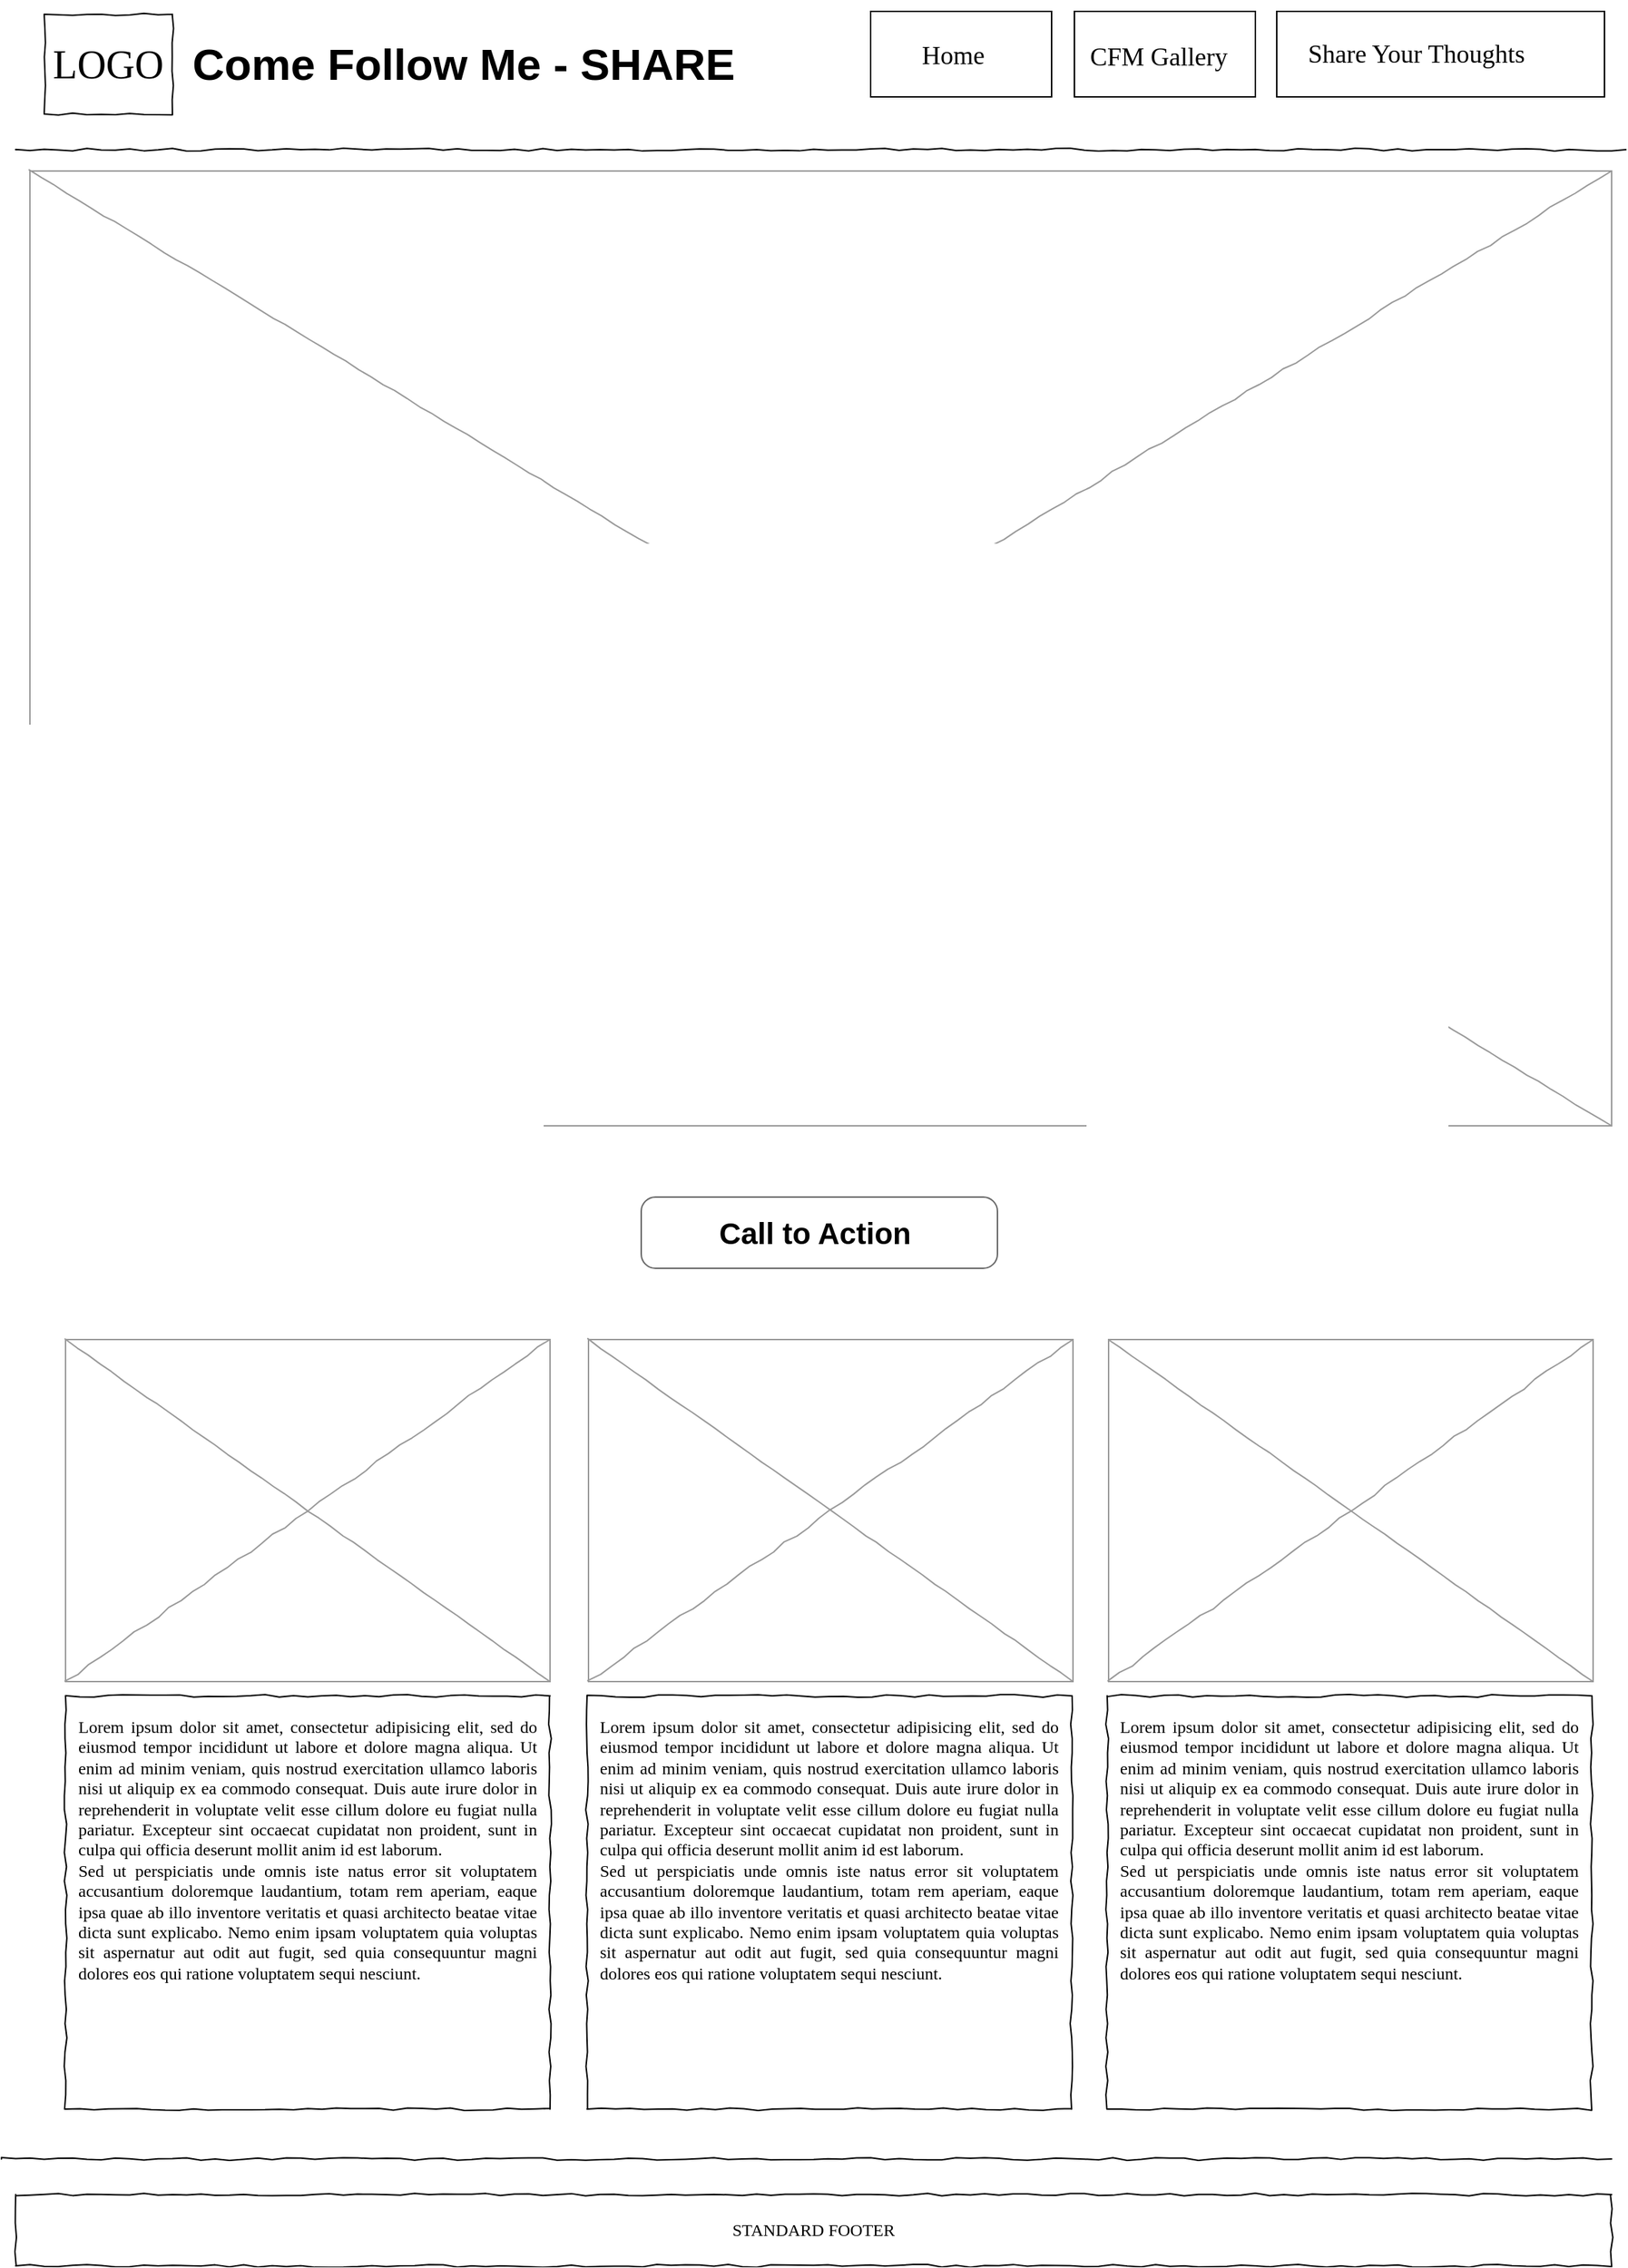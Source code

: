 <mxfile version="26.2.13" pages="2">
  <diagram name="Page-1" id="03018318-947c-dd8e-b7a3-06fadd420f32">
    <mxGraphModel dx="3570" dy="2000" grid="1" gridSize="10" guides="1" tooltips="1" connect="1" arrows="1" fold="1" page="1" pageScale="1" pageWidth="1169" pageHeight="827" background="none" math="0" shadow="0">
      <root>
        <mxCell id="0" />
        <mxCell id="1" parent="0" />
        <mxCell id="677b7b8949515195-2" value="LOGO" style="whiteSpace=wrap;html=1;rounded=0;shadow=0;labelBackgroundColor=none;strokeWidth=1;fontFamily=Verdana;fontSize=28;align=center;comic=1;" parent="1" vertex="1">
          <mxGeometry x="40" y="50" width="90" height="70" as="geometry" />
        </mxCell>
        <mxCell id="677b7b8949515195-9" value="" style="line;strokeWidth=1;html=1;rounded=0;shadow=0;labelBackgroundColor=none;fillColor=none;fontFamily=Verdana;fontSize=14;fontColor=#000000;align=center;comic=1;" parent="1" vertex="1">
          <mxGeometry x="10" y="1550" width="1130" height="10" as="geometry" />
        </mxCell>
        <mxCell id="677b7b8949515195-10" value="STANDARD FOOTER" style="whiteSpace=wrap;html=1;rounded=0;shadow=0;labelBackgroundColor=none;strokeWidth=1;fillColor=none;fontFamily=Verdana;fontSize=12;align=center;comic=1;" parent="1" vertex="1">
          <mxGeometry x="20" y="1580" width="1120" height="50" as="geometry" />
        </mxCell>
        <mxCell id="677b7b8949515195-15" value="&lt;div style=&quot;text-align: justify&quot;&gt;&lt;span&gt;Lorem ipsum dolor sit amet, consectetur adipisicing elit, sed do eiusmod tempor incididunt ut labore et dolore magna aliqua. Ut enim ad minim veniam, quis nostrud exercitation ullamco laboris nisi ut aliquip ex ea commodo consequat. Duis aute irure dolor in reprehenderit in voluptate velit esse cillum dolore eu fugiat nulla pariatur. Excepteur sint occaecat cupidatat non proident, sunt in culpa qui officia deserunt mollit anim id est laborum.&lt;/span&gt;&lt;/div&gt;&lt;div style=&quot;text-align: justify&quot;&gt;&lt;span&gt;Sed ut perspiciatis unde omnis iste natus error sit voluptatem accusantium doloremque laudantium, totam rem aperiam, eaque ipsa quae ab illo inventore veritatis et quasi architecto beatae vitae dicta sunt explicabo. Nemo enim ipsam voluptatem quia voluptas sit aspernatur aut odit aut fugit, sed quia consequuntur magni dolores eos qui ratione voluptatem sequi nesciunt.&amp;nbsp;&lt;/span&gt;&lt;/div&gt;" style="whiteSpace=wrap;html=1;rounded=0;shadow=0;labelBackgroundColor=none;strokeWidth=1;fillColor=none;fontFamily=Verdana;fontSize=12;align=center;verticalAlign=top;spacing=10;comic=1;" parent="1" vertex="1">
          <mxGeometry x="55" y="1230" width="340" height="290" as="geometry" />
        </mxCell>
        <mxCell id="677b7b8949515195-16" value="" style="verticalLabelPosition=bottom;shadow=0;dashed=0;align=center;html=1;verticalAlign=top;strokeWidth=1;shape=mxgraph.mockup.graphics.simpleIcon;strokeColor=#999999;rounded=0;labelBackgroundColor=none;fontFamily=Verdana;fontSize=14;fontColor=#000000;comic=1;" parent="1" vertex="1">
          <mxGeometry x="30" y="160" width="1110" height="670" as="geometry" />
        </mxCell>
        <mxCell id="RUSAgiBCUKpehiUPE0wD-5" value="&lt;font style=&quot;color: rgb(0, 0, 0); font-size: 21px;&quot;&gt;Call to Action&amp;nbsp;&lt;/font&gt;" style="strokeWidth=1;shadow=0;dashed=0;align=center;html=1;shape=mxgraph.mockup.buttons.button;strokeColor=#666666;fontColor=#ffffff;mainText=;buttonStyle=round;fontSize=17;fontStyle=1;fillColor=none;whiteSpace=wrap;" vertex="1" parent="1">
          <mxGeometry x="459" y="880" width="250" height="50" as="geometry" />
        </mxCell>
        <mxCell id="RUSAgiBCUKpehiUPE0wD-6" value="" style="line;strokeWidth=1;html=1;rounded=0;shadow=0;labelBackgroundColor=none;fillColor=none;fontFamily=Verdana;fontSize=14;fontColor=#000000;align=center;comic=1;" vertex="1" parent="1">
          <mxGeometry x="20" y="140" width="1130" height="10" as="geometry" />
        </mxCell>
        <mxCell id="RUSAgiBCUKpehiUPE0wD-7" value="" style="group" vertex="1" connectable="0" parent="1">
          <mxGeometry x="620" y="48" width="127" height="60" as="geometry" />
        </mxCell>
        <mxCell id="RUSAgiBCUKpehiUPE0wD-3" value="" style="rounded=0;whiteSpace=wrap;html=1;" vertex="1" parent="RUSAgiBCUKpehiUPE0wD-7">
          <mxGeometry width="127" height="60" as="geometry" />
        </mxCell>
        <mxCell id="677b7b8949515195-4" value="&lt;span style=&quot;font-size: 18px;&quot;&gt;Home&lt;/span&gt;" style="text;html=1;points=[];align=left;verticalAlign=top;spacingTop=-4;fontSize=14;fontFamily=Verdana" parent="RUSAgiBCUKpehiUPE0wD-7" vertex="1">
          <mxGeometry x="33.75" y="18" width="63.5" height="20" as="geometry" />
        </mxCell>
        <mxCell id="RUSAgiBCUKpehiUPE0wD-8" value="" style="group" vertex="1" connectable="0" parent="1">
          <mxGeometry x="745" y="47" width="140" height="60" as="geometry" />
        </mxCell>
        <mxCell id="RUSAgiBCUKpehiUPE0wD-35" value="" style="group" vertex="1" connectable="0" parent="RUSAgiBCUKpehiUPE0wD-8">
          <mxGeometry x="20" width="127" height="60" as="geometry" />
        </mxCell>
        <mxCell id="RUSAgiBCUKpehiUPE0wD-9" value="" style="rounded=0;whiteSpace=wrap;html=1;" vertex="1" parent="RUSAgiBCUKpehiUPE0wD-35">
          <mxGeometry x="-2" y="1" width="127" height="60" as="geometry" />
        </mxCell>
        <mxCell id="RUSAgiBCUKpehiUPE0wD-10" value="&lt;font style=&quot;font-size: 18px;&quot;&gt;CFM Gallery&lt;/font&gt;" style="text;html=1;points=[];align=left;verticalAlign=top;spacingTop=-4;fontSize=14;fontFamily=Verdana" vertex="1" parent="RUSAgiBCUKpehiUPE0wD-35">
          <mxGeometry x="6.75" y="20" width="108.25" height="20" as="geometry" />
        </mxCell>
        <mxCell id="RUSAgiBCUKpehiUPE0wD-16" value="" style="group" vertex="1" connectable="0" parent="1">
          <mxGeometry x="1060" y="40" width="90" height="60" as="geometry" />
        </mxCell>
        <mxCell id="RUSAgiBCUKpehiUPE0wD-36" value="" style="group" vertex="1" connectable="0" parent="RUSAgiBCUKpehiUPE0wD-16">
          <mxGeometry x="-155" y="8" width="230" height="60" as="geometry" />
        </mxCell>
        <mxCell id="RUSAgiBCUKpehiUPE0wD-17" value="" style="rounded=0;whiteSpace=wrap;html=1;container=0;" vertex="1" parent="RUSAgiBCUKpehiUPE0wD-36">
          <mxGeometry width="230" height="60" as="geometry" />
        </mxCell>
        <mxCell id="RUSAgiBCUKpehiUPE0wD-18" value="&lt;font style=&quot;font-size: 18px;&quot;&gt;Share Your Thoughts&lt;/font&gt;" style="text;html=1;points=[];align=left;verticalAlign=top;spacingTop=-4;fontSize=14;fontFamily=Verdana;container=0;" vertex="1" collapsed="1" parent="RUSAgiBCUKpehiUPE0wD-36">
          <mxGeometry x="20" y="17" width="200" height="30" as="geometry">
            <mxRectangle x="-130" y="27" width="190" height="20" as="alternateBounds" />
          </mxGeometry>
        </mxCell>
        <mxCell id="RUSAgiBCUKpehiUPE0wD-21" value="" style="verticalLabelPosition=bottom;shadow=0;dashed=0;align=center;html=1;verticalAlign=top;strokeWidth=1;shape=mxgraph.mockup.graphics.simpleIcon;strokeColor=#999999;rounded=0;labelBackgroundColor=none;fontFamily=Verdana;fontSize=14;fontColor=#000000;comic=1;" vertex="1" parent="1">
          <mxGeometry x="55" y="980" width="340" height="240" as="geometry" />
        </mxCell>
        <mxCell id="RUSAgiBCUKpehiUPE0wD-22" value="&lt;div style=&quot;text-align: justify&quot;&gt;&lt;span&gt;Lorem ipsum dolor sit amet, consectetur adipisicing elit, sed do eiusmod tempor incididunt ut labore et dolore magna aliqua. Ut enim ad minim veniam, quis nostrud exercitation ullamco laboris nisi ut aliquip ex ea commodo consequat. Duis aute irure dolor in reprehenderit in voluptate velit esse cillum dolore eu fugiat nulla pariatur. Excepteur sint occaecat cupidatat non proident, sunt in culpa qui officia deserunt mollit anim id est laborum.&lt;/span&gt;&lt;/div&gt;&lt;div style=&quot;text-align: justify&quot;&gt;&lt;span&gt;Sed ut perspiciatis unde omnis iste natus error sit voluptatem accusantium doloremque laudantium, totam rem aperiam, eaque ipsa quae ab illo inventore veritatis et quasi architecto beatae vitae dicta sunt explicabo. Nemo enim ipsam voluptatem quia voluptas sit aspernatur aut odit aut fugit, sed quia consequuntur magni dolores eos qui ratione voluptatem sequi nesciunt.&amp;nbsp;&lt;/span&gt;&lt;/div&gt;" style="whiteSpace=wrap;html=1;rounded=0;shadow=0;labelBackgroundColor=none;strokeWidth=1;fillColor=none;fontFamily=Verdana;fontSize=12;align=center;verticalAlign=top;spacing=10;comic=1;" vertex="1" parent="1">
          <mxGeometry x="421" y="1230" width="340" height="290" as="geometry" />
        </mxCell>
        <mxCell id="RUSAgiBCUKpehiUPE0wD-23" value="" style="verticalLabelPosition=bottom;shadow=0;dashed=0;align=center;html=1;verticalAlign=top;strokeWidth=1;shape=mxgraph.mockup.graphics.simpleIcon;strokeColor=#999999;rounded=0;labelBackgroundColor=none;fontFamily=Verdana;fontSize=14;fontColor=#000000;comic=1;" vertex="1" parent="1">
          <mxGeometry x="422" y="980" width="340" height="240" as="geometry" />
        </mxCell>
        <mxCell id="RUSAgiBCUKpehiUPE0wD-24" value="" style="verticalLabelPosition=bottom;shadow=0;dashed=0;align=center;html=1;verticalAlign=top;strokeWidth=1;shape=mxgraph.mockup.graphics.simpleIcon;strokeColor=#999999;rounded=0;labelBackgroundColor=none;fontFamily=Verdana;fontSize=14;fontColor=#000000;comic=1;" vertex="1" parent="1">
          <mxGeometry x="787" y="980" width="340" height="240" as="geometry" />
        </mxCell>
        <mxCell id="RUSAgiBCUKpehiUPE0wD-25" value="&lt;div style=&quot;text-align: justify&quot;&gt;&lt;span&gt;Lorem ipsum dolor sit amet, consectetur adipisicing elit, sed do eiusmod tempor incididunt ut labore et dolore magna aliqua. Ut enim ad minim veniam, quis nostrud exercitation ullamco laboris nisi ut aliquip ex ea commodo consequat. Duis aute irure dolor in reprehenderit in voluptate velit esse cillum dolore eu fugiat nulla pariatur. Excepteur sint occaecat cupidatat non proident, sunt in culpa qui officia deserunt mollit anim id est laborum.&lt;/span&gt;&lt;/div&gt;&lt;div style=&quot;text-align: justify&quot;&gt;&lt;span&gt;Sed ut perspiciatis unde omnis iste natus error sit voluptatem accusantium doloremque laudantium, totam rem aperiam, eaque ipsa quae ab illo inventore veritatis et quasi architecto beatae vitae dicta sunt explicabo. Nemo enim ipsam voluptatem quia voluptas sit aspernatur aut odit aut fugit, sed quia consequuntur magni dolores eos qui ratione voluptatem sequi nesciunt.&amp;nbsp;&lt;/span&gt;&lt;/div&gt;" style="whiteSpace=wrap;html=1;rounded=0;shadow=0;labelBackgroundColor=none;strokeWidth=1;fillColor=none;fontFamily=Verdana;fontSize=12;align=center;verticalAlign=top;spacing=10;comic=1;" vertex="1" parent="1">
          <mxGeometry x="786" y="1230" width="340" height="290" as="geometry" />
        </mxCell>
        <mxCell id="RUSAgiBCUKpehiUPE0wD-37" value="&lt;b&gt;&lt;font style=&quot;font-size: 31px;&quot;&gt;Come Follow Me - SHARE&lt;/font&gt;&lt;/b&gt;" style="text;html=1;align=center;verticalAlign=middle;whiteSpace=wrap;rounded=0;" vertex="1" parent="1">
          <mxGeometry x="140" y="70" width="389" height="30" as="geometry" />
        </mxCell>
      </root>
    </mxGraphModel>
  </diagram>
  <diagram id="aQ7q558s01bi92YSQCo9" name="Page-2">
    <mxGraphModel dx="1360" dy="762" grid="1" gridSize="10" guides="1" tooltips="1" connect="0" arrows="0" fold="1" page="1" pageScale="1" pageWidth="660" pageHeight="2200" math="0" shadow="0">
      <root>
        <mxCell id="0" />
        <mxCell id="1" parent="0" />
        <mxCell id="LGWJ1AMs-ROGR6Gjm6ei-1" value="&lt;font style=&quot;font-size: 16px;&quot;&gt;LOGO&lt;/font&gt;" style="whiteSpace=wrap;html=1;rounded=0;shadow=0;labelBackgroundColor=none;strokeWidth=1;fontFamily=Verdana;fontSize=28;align=center;comic=1;" vertex="1" parent="1">
          <mxGeometry x="38" y="30" width="60" height="70" as="geometry" />
        </mxCell>
        <mxCell id="LGWJ1AMs-ROGR6Gjm6ei-2" value="" style="line;strokeWidth=1;html=1;rounded=0;shadow=0;labelBackgroundColor=none;fillColor=none;fontFamily=Verdana;fontSize=14;fontColor=#000000;align=center;comic=1;" vertex="1" parent="1">
          <mxGeometry x="10" y="2110" width="640" height="10" as="geometry" />
        </mxCell>
        <mxCell id="LGWJ1AMs-ROGR6Gjm6ei-3" value="STANDARD FOOTER" style="whiteSpace=wrap;html=1;rounded=0;shadow=0;labelBackgroundColor=none;strokeWidth=1;fillColor=none;fontFamily=Verdana;fontSize=12;align=center;comic=1;" vertex="1" parent="1">
          <mxGeometry x="21" y="2130" width="620" height="50" as="geometry" />
        </mxCell>
        <mxCell id="LGWJ1AMs-ROGR6Gjm6ei-4" value="&lt;div style=&quot;text-align: justify&quot;&gt;&lt;span&gt;Lorem ipsum dolor sit amet, consectetur adipisicing elit, sed do eiusmod tempor incididunt ut labore et dolore magna aliqua. Ut enim ad minim veniam, quis nostrud exercitation ullamco laboris nisi ut aliquip ex ea commodo consequat. Duis aute irure dolor in reprehenderit in voluptate velit esse cillum dolore eu fugiat nulla pariatur. Excepteur sint occaecat cupidatat non proident, sunt in culpa qui officia deserunt mollit anim id est laborum.&lt;/span&gt;&lt;/div&gt;&lt;div style=&quot;text-align: justify&quot;&gt;&lt;span&gt;Sed ut perspiciatis unde omnis iste natus error sit voluptatem accusantium doloremque laudantium, totam rem aperiam, eaque ipsa quae ab illo inventore veritatis et quasi architecto beatae vitae dicta sunt explicabo. Nemo enim ipsam voluptatem quia voluptas sit aspernatur aut odit aut fugit, sed quia consequuntur magni dolores eos qui ratione voluptatem sequi nesciunt.&amp;nbsp;&lt;/span&gt;&lt;/div&gt;" style="whiteSpace=wrap;html=1;rounded=0;shadow=0;labelBackgroundColor=none;strokeWidth=1;fillColor=none;fontFamily=Verdana;fontSize=12;align=center;verticalAlign=top;spacing=10;comic=1;" vertex="1" parent="1">
          <mxGeometry x="24" y="980" width="617" height="167" as="geometry" />
        </mxCell>
        <mxCell id="LGWJ1AMs-ROGR6Gjm6ei-5" value="" style="verticalLabelPosition=bottom;shadow=0;dashed=0;align=center;html=1;verticalAlign=top;strokeWidth=1;shape=mxgraph.mockup.graphics.simpleIcon;strokeColor=#999999;rounded=0;labelBackgroundColor=none;fontFamily=Verdana;fontSize=14;fontColor=#000000;comic=1;" vertex="1" parent="1">
          <mxGeometry x="19" y="310" width="621" height="295" as="geometry" />
        </mxCell>
        <mxCell id="LGWJ1AMs-ROGR6Gjm6ei-6" value="&lt;font style=&quot;color: rgb(0, 0, 0); font-size: 21px;&quot;&gt;Call to Action&amp;nbsp;&lt;/font&gt;" style="strokeWidth=1;shadow=0;dashed=0;align=center;html=1;shape=mxgraph.mockup.buttons.button;strokeColor=#666666;fontColor=#ffffff;mainText=;buttonStyle=round;fontSize=17;fontStyle=1;fillColor=none;whiteSpace=wrap;" vertex="1" parent="1">
          <mxGeometry x="208.5" y="626" width="250" height="50" as="geometry" />
        </mxCell>
        <mxCell id="LGWJ1AMs-ROGR6Gjm6ei-19" value="" style="verticalLabelPosition=bottom;shadow=0;dashed=0;align=center;html=1;verticalAlign=top;strokeWidth=1;shape=mxgraph.mockup.graphics.simpleIcon;strokeColor=#999999;rounded=0;labelBackgroundColor=none;fontFamily=Verdana;fontSize=14;fontColor=#000000;comic=1;" vertex="1" parent="1">
          <mxGeometry x="19" y="697" width="621" height="273" as="geometry" />
        </mxCell>
        <mxCell id="LGWJ1AMs-ROGR6Gjm6ei-24" value="&lt;b&gt;&lt;font style=&quot;font-size: 36px;&quot;&gt;Come Follow Me - SHARE&lt;/font&gt;&lt;/b&gt;" style="text;html=1;align=center;verticalAlign=middle;whiteSpace=wrap;rounded=0;" vertex="1" parent="1">
          <mxGeometry x="98" y="30" width="544" height="71" as="geometry" />
        </mxCell>
        <mxCell id="LGWJ1AMs-ROGR6Gjm6ei-58" value="" style="group" vertex="1" connectable="0" parent="1">
          <mxGeometry x="20" y="130" width="620" height="171" as="geometry" />
        </mxCell>
        <mxCell id="LGWJ1AMs-ROGR6Gjm6ei-8" value="" style="group" vertex="1" connectable="0" parent="LGWJ1AMs-ROGR6Gjm6ei-58">
          <mxGeometry width="620.0" height="42.75" as="geometry" />
        </mxCell>
        <mxCell id="LGWJ1AMs-ROGR6Gjm6ei-9" value="" style="rounded=0;whiteSpace=wrap;html=1;" vertex="1" parent="LGWJ1AMs-ROGR6Gjm6ei-8">
          <mxGeometry width="620.0" height="42.75" as="geometry" />
        </mxCell>
        <mxCell id="LGWJ1AMs-ROGR6Gjm6ei-10" value="&lt;span style=&quot;font-size: 18px;&quot;&gt;X&lt;/span&gt;" style="text;html=1;points=[];align=right;verticalAlign=top;spacingTop=-4;fontSize=14;fontFamily=Verdana" vertex="1" parent="LGWJ1AMs-ROGR6Gjm6ei-8">
          <mxGeometry x="457.25" y="10.688" width="146.682" height="14.246" as="geometry" />
        </mxCell>
        <mxCell id="LGWJ1AMs-ROGR6Gjm6ei-39" value="" style="group" vertex="1" connectable="0" parent="LGWJ1AMs-ROGR6Gjm6ei-58">
          <mxGeometry y="42.75" width="620.0" height="42.75" as="geometry" />
        </mxCell>
        <mxCell id="LGWJ1AMs-ROGR6Gjm6ei-40" value="" style="rounded=0;whiteSpace=wrap;html=1;" vertex="1" parent="LGWJ1AMs-ROGR6Gjm6ei-39">
          <mxGeometry width="620.0" height="42.75" as="geometry" />
        </mxCell>
        <mxCell id="LGWJ1AMs-ROGR6Gjm6ei-41" value="&lt;span style=&quot;font-size: 18px;&quot;&gt;Home&lt;/span&gt;" style="text;html=1;points=[];align=center;verticalAlign=top;spacingTop=-4;fontSize=14;fontFamily=Verdana" vertex="1" parent="LGWJ1AMs-ROGR6Gjm6ei-39">
          <mxGeometry x="146.68" y="8.55" width="310.0" height="14.25" as="geometry" />
        </mxCell>
        <mxCell id="LGWJ1AMs-ROGR6Gjm6ei-42" value="" style="group" vertex="1" connectable="0" parent="LGWJ1AMs-ROGR6Gjm6ei-58">
          <mxGeometry y="85.5" width="620.0" height="42.75" as="geometry" />
        </mxCell>
        <mxCell id="LGWJ1AMs-ROGR6Gjm6ei-43" value="" style="rounded=0;whiteSpace=wrap;html=1;" vertex="1" parent="LGWJ1AMs-ROGR6Gjm6ei-42">
          <mxGeometry width="620.0" height="42.75" as="geometry" />
        </mxCell>
        <mxCell id="LGWJ1AMs-ROGR6Gjm6ei-44" value="&lt;span style=&quot;font-size: 18px;&quot;&gt;CFM Gallery&lt;/span&gt;" style="text;html=1;points=[];align=center;verticalAlign=top;spacingTop=-4;fontSize=14;fontFamily=Verdana" vertex="1" parent="LGWJ1AMs-ROGR6Gjm6ei-42">
          <mxGeometry x="146.68" y="7.481" width="310.0" height="14.25" as="geometry" />
        </mxCell>
        <mxCell id="LGWJ1AMs-ROGR6Gjm6ei-45" value="" style="group" vertex="1" connectable="0" parent="LGWJ1AMs-ROGR6Gjm6ei-58">
          <mxGeometry y="128.25" width="620.0" height="42.75" as="geometry" />
        </mxCell>
        <mxCell id="LGWJ1AMs-ROGR6Gjm6ei-46" value="" style="rounded=0;whiteSpace=wrap;html=1;" vertex="1" parent="LGWJ1AMs-ROGR6Gjm6ei-45">
          <mxGeometry width="620.0" height="42.75" as="geometry" />
        </mxCell>
        <mxCell id="LGWJ1AMs-ROGR6Gjm6ei-47" value="&lt;span style=&quot;font-size: 18px; text-align: left;&quot;&gt;Share Your Thoughts&lt;/span&gt;" style="text;html=1;points=[];align=center;verticalAlign=top;spacingTop=-4;fontSize=14;fontFamily=Verdana" vertex="1" parent="LGWJ1AMs-ROGR6Gjm6ei-45">
          <mxGeometry x="146.68" y="6.413" width="310.0" height="14.25" as="geometry" />
        </mxCell>
        <mxCell id="LGWJ1AMs-ROGR6Gjm6ei-59" value="" style="verticalLabelPosition=bottom;shadow=0;dashed=0;align=center;html=1;verticalAlign=top;strokeWidth=1;shape=mxgraph.mockup.graphics.simpleIcon;strokeColor=#999999;rounded=0;labelBackgroundColor=none;fontFamily=Verdana;fontSize=14;fontColor=#000000;comic=1;" vertex="1" parent="1">
          <mxGeometry x="21.5" y="1158" width="617" height="273" as="geometry" />
        </mxCell>
        <mxCell id="LGWJ1AMs-ROGR6Gjm6ei-60" value="&lt;div style=&quot;text-align: justify&quot;&gt;&lt;span&gt;Lorem ipsum dolor sit amet, consectetur adipisicing elit, sed do eiusmod tempor incididunt ut labore et dolore magna aliqua. Ut enim ad minim veniam, quis nostrud exercitation ullamco laboris nisi ut aliquip ex ea commodo consequat. Duis aute irure dolor in reprehenderit in voluptate velit esse cillum dolore eu fugiat nulla pariatur. Excepteur sint occaecat cupidatat non proident, sunt in culpa qui officia deserunt mollit anim id est laborum.&lt;/span&gt;&lt;/div&gt;&lt;div style=&quot;text-align: justify&quot;&gt;&lt;span&gt;Sed ut perspiciatis unde omnis iste natus error sit voluptatem accusantium doloremque laudantium, totam rem aperiam, eaque ipsa quae ab illo inventore veritatis et quasi architecto beatae vitae dicta sunt explicabo. Nemo enim ipsam voluptatem quia voluptas sit aspernatur aut odit aut fugit, sed quia consequuntur magni dolores eos qui ratione voluptatem sequi nesciunt.&amp;nbsp;&lt;/span&gt;&lt;/div&gt;" style="whiteSpace=wrap;html=1;rounded=0;shadow=0;labelBackgroundColor=none;strokeWidth=1;fillColor=none;fontFamily=Verdana;fontSize=12;align=center;verticalAlign=top;spacing=10;comic=1;" vertex="1" parent="1">
          <mxGeometry x="21.5" y="1441" width="617" height="167" as="geometry" />
        </mxCell>
        <mxCell id="LGWJ1AMs-ROGR6Gjm6ei-61" value="" style="verticalLabelPosition=bottom;shadow=0;dashed=0;align=center;html=1;verticalAlign=top;strokeWidth=1;shape=mxgraph.mockup.graphics.simpleIcon;strokeColor=#999999;rounded=0;labelBackgroundColor=none;fontFamily=Verdana;fontSize=14;fontColor=#000000;comic=1;" vertex="1" parent="1">
          <mxGeometry x="23" y="1620" width="617" height="273" as="geometry" />
        </mxCell>
        <mxCell id="LGWJ1AMs-ROGR6Gjm6ei-62" value="&lt;div style=&quot;text-align: justify&quot;&gt;&lt;span&gt;Lorem ipsum dolor sit amet, consectetur adipisicing elit, sed do eiusmod tempor incididunt ut labore et dolore magna aliqua. Ut enim ad minim veniam, quis nostrud exercitation ullamco laboris nisi ut aliquip ex ea commodo consequat. Duis aute irure dolor in reprehenderit in voluptate velit esse cillum dolore eu fugiat nulla pariatur. Excepteur sint occaecat cupidatat non proident, sunt in culpa qui officia deserunt mollit anim id est laborum.&lt;/span&gt;&lt;/div&gt;&lt;div style=&quot;text-align: justify&quot;&gt;&lt;span&gt;Sed ut perspiciatis unde omnis iste natus error sit voluptatem accusantium doloremque laudantium, totam rem aperiam, eaque ipsa quae ab illo inventore veritatis et quasi architecto beatae vitae dicta sunt explicabo. Nemo enim ipsam voluptatem quia voluptas sit aspernatur aut odit aut fugit, sed quia consequuntur magni dolores eos qui ratione voluptatem sequi nesciunt.&amp;nbsp;&lt;/span&gt;&lt;/div&gt;" style="whiteSpace=wrap;html=1;rounded=0;shadow=0;labelBackgroundColor=none;strokeWidth=1;fillColor=none;fontFamily=Verdana;fontSize=12;align=center;verticalAlign=top;spacing=10;comic=1;" vertex="1" parent="1">
          <mxGeometry x="23" y="1903" width="617" height="167" as="geometry" />
        </mxCell>
        <mxCell id="6CkJL7wzO5_Lwm0uE9XX-1" value="" style="line;strokeWidth=1;html=1;rounded=0;shadow=0;labelBackgroundColor=none;fillColor=none;fontFamily=Verdana;fontSize=14;fontColor=#000000;align=center;comic=1;" vertex="1" parent="1">
          <mxGeometry x="11.5" y="110" width="640" height="10" as="geometry" />
        </mxCell>
      </root>
    </mxGraphModel>
  </diagram>
</mxfile>
